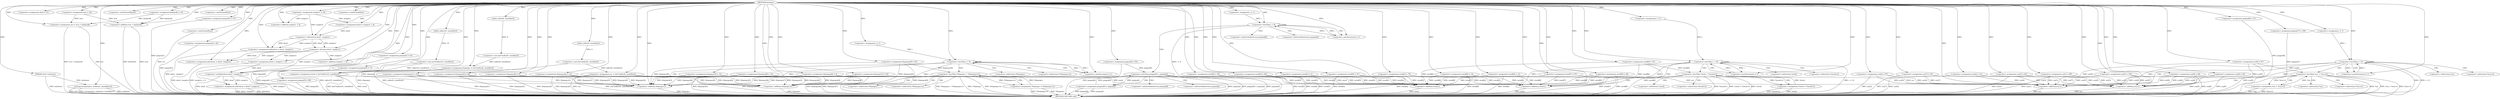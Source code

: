 digraph bzskaon {  
"5810724383218878791" [label = "(METHOD,bzskaon)" ]
"5810724383218879164" [label = "(METHOD_RETURN,void)" ]
"5810724383218878792" [label = "(PARAM,char* ecdmmev)" ]
"5810724383218878795" [label = "(<operator>.assignment,kmlimulk = 10)" ]
"5810724383218878800" [label = "(<operator>.assignment,ehud = 51)" ]
"5810724383218878804" [label = "(<operator>.assignment,tzcn = 26)" ]
"5810724383218878807" [label = "(strncpy,strncpy(qmu, ecdmmev, sizeof(qmu)))" ]
"5810724383218878810" [label = "(<operator>.sizeOf,sizeof(qmu))" ]
"5810724383218878815" [label = "(<operator>.assignment,tfspmqyu = (int*)calloc(9, sizeof(int)))" ]
"5810724383218878817" [label = "(<operator>.cast,(int*)calloc(9, sizeof(int)))" ]
"5810724383218878819" [label = "(calloc,calloc(9, sizeof(int)))" ]
"5810724383218878821" [label = "(<operator>.sizeOf,sizeof(int))" ]
"5810724383218878823" [label = "(<operator>.assignment,pingun[0] = 83)" ]
"5810724383218878829" [label = "(<operator>.assignment,pingun[1] = 47)" ]
"5810724383218878835" [label = "(<operator>.assignment,onngtrrv = 34)" ]
"5810724383218878840" [label = "(<operator>.assignment,tfspmqyu[0] = 45)" ]
"5810724383218878845" [label = "(<operator>.assignment,tfspmqyu[1] = 35)" ]
"5810724383218878850" [label = "(<operator>.assignment,scy = (int*)calloc(9, sizeof(int)))" ]
"5810724383218878852" [label = "(<operator>.cast,(int*)calloc(9, sizeof(int)))" ]
"5810724383218878854" [label = "(calloc,calloc(9, sizeof(int)))" ]
"5810724383218878856" [label = "(<operator>.sizeOf,sizeof(int))" ]
"5810724383218878858" [label = "(<operator>.assignment,scy[0] = 97)" ]
"5810724383218878863" [label = "(<operator>.assignment,owod = (int*)calloc(10, sizeof(int)))" ]
"5810724383218878865" [label = "(<operator>.cast,(int*)calloc(10, sizeof(int)))" ]
"5810724383218878867" [label = "(calloc,calloc(10, sizeof(int)))" ]
"5810724383218878869" [label = "(<operator>.sizeOf,sizeof(int))" ]
"5810724383218878871" [label = "(<operator>.assignment,scy[1] = 88)" ]
"5810724383218878876" [label = "(<operator>.assignment,scy[2] = 97)" ]
"5810724383218878881" [label = "(<operator>.assignment,uec = tzcn + kmlimulk)" ]
"5810724383218878883" [label = "(<operator>.addition,tzcn + kmlimulk)" ]
"5810724383218878886" [label = "(<operator>.assignment,ehud = onngtrrv + 6)" ]
"5810724383218878888" [label = "(<operator>.addition,onngtrrv + 6)" ]
"5810724383218878891" [label = "(<operator>.assignment,owod[0] = 25)" ]
"5810724383218878896" [label = "(<operator>.assignment,owod[1] = 5)" ]
"5810724383218878901" [label = "(<operator>.assignment,pingun[2] = 42)" ]
"5810724383218878906" [label = "(<operator>.assignment,aabtvkum = ehud - onngtrrv)" ]
"5810724383218878908" [label = "(<operator>.subtraction,ehud - onngtrrv)" ]
"5810724383218878911" [label = "(<operator>.assignment,owod[2] = 76)" ]
"5810724383218878916" [label = "(<operator>.assignment,owod[3] = 49)" ]
"5810724383218878921" [label = "(<operator>.assignment,tfspmqyu[2] = 22)" ]
"5810724383218878926" [label = "(<operator>.assignment,tfspmqyu[3] = 10)" ]
"5810724383218878931" [label = "(<operator>.assignment,owod[4] = 27)" ]
"5810724383218878936" [label = "(<operator>.assignment,pingun[3] = 43)" ]
"5810724383218878941" [label = "(<operator>.assignment,pingun[4] = 17)" ]
"5810724383218878946" [label = "(<operator>.assignment,tfspmqyu[4] = 9)" ]
"5810724383218878951" [label = "(<operator>.assignment,scy[3] = 60)" ]
"5810724383218878956" [label = "(<operator>.assignment,scy[4] = 10)" ]
"5810724383218878961" [label = "(<operator>.assignment,pingun[5] = 89)" ]
"5810724383218878966" [label = "(<operator>.assignment,tfspmqyu[5] = 69)" ]
"5810724383218878971" [label = "(<operator>.assignment,owod[5] = 59)" ]
"5810724383218878976" [label = "(<operator>.assignment,scy[5] = 100)" ]
"5810724383218878981" [label = "(<operator>.assignment,aabtvkum = ehud / onngtrrv)" ]
"5810724383218878983" [label = "(<operator>.division,ehud / onngtrrv)" ]
"5810724383218878986" [label = "(<operator>.assignment,pingun[6] = 47)" ]
"5810724383218878991" [label = "(<operator>.assignment,owod[6] = 12)" ]
"5810724383218878996" [label = "(<operator>.assignment,tfspmqyu[6] = 4)" ]
"5810724383218879001" [label = "(<operator>.assignment,owod[7] = 93)" ]
"5810724383218879006" [label = "(<operator>.assignment,ehud = onngtrrv + 6)" ]
"5810724383218879008" [label = "(<operator>.addition,onngtrrv + 6)" ]
"5810724383218879011" [label = "(<operator>.assignment,pingun[7] = 100)" ]
"5810724383218879018" [label = "(<operator>.assignment,i = 1)" ]
"5810724383218879021" [label = "(<operator>.lessThan,i < 8)" ]
"5810724383218879024" [label = "(<operator>.postIncrement,i++)" ]
"5810724383218879028" [label = "(<operator>.lessThan,pingun[0] < pingun[i])" ]
"5810724383218879036" [label = "(<operator>.assignment,pingun[0] = pingun[i])" ]
"5810724383218879043" [label = "(<operator>.assignment,scy[6] = 83)" ]
"5810724383218879048" [label = "(<operator>.assignment,tfspmqyu[7] = 64)" ]
"5810724383218879053" [label = "(<operator>.assignment,tfspmqyu[8] = 16)" ]
"5810724383218879058" [label = "(<operator>.assignment,owod[8] = 14)" ]
"5810724383218879063" [label = "(<operator>.assignment,scy[7] = 54)" ]
"5810724383218879068" [label = "(<operator>.assignment,scy[8] = 48)" ]
"5810724383218879075" [label = "(<operator>.assignment,i = 1)" ]
"5810724383218879078" [label = "(<operator>.lessThan,i < 9)" ]
"5810724383218879081" [label = "(<operator>.postIncrement,i++)" ]
"5810724383218879085" [label = "(<operator>.lessThan,*tfspmqyu < *(tfspmqyu+i))" ]
"5810724383218879089" [label = "(<operator>.addition,tfspmqyu+i)" ]
"5810724383218879093" [label = "(<operator>.assignment,*tfspmqyu = *(tfspmqyu+i))" ]
"5810724383218879097" [label = "(<operator>.addition,tfspmqyu+i)" ]
"5810724383218879100" [label = "(<operator>.assignment,aabtvkum = ehud * onngtrrv)" ]
"5810724383218879102" [label = "(<operator>.multiplication,ehud * onngtrrv)" ]
"5810724383218879105" [label = "(<operator>.assignment,owod[9] = 48)" ]
"5810724383218879112" [label = "(<operator>.assignment,i = 1)" ]
"5810724383218879115" [label = "(<operator>.lessThan,i < 10)" ]
"5810724383218879118" [label = "(<operator>.postIncrement,i++)" ]
"5810724383218879122" [label = "(<operator>.lessThan,*owod < *(owod+i))" ]
"5810724383218879126" [label = "(<operator>.addition,owod+i)" ]
"5810724383218879130" [label = "(<operator>.assignment,*owod = *(owod+i))" ]
"5810724383218879134" [label = "(<operator>.addition,owod+i)" ]
"5810724383218879139" [label = "(<operator>.assignment,i = 1)" ]
"5810724383218879142" [label = "(<operator>.lessThan,i < 9)" ]
"5810724383218879145" [label = "(<operator>.postIncrement,i++)" ]
"5810724383218879149" [label = "(<operator>.lessThan,*scy < *(scy+i))" ]
"5810724383218879153" [label = "(<operator>.addition,scy+i)" ]
"5810724383218879157" [label = "(<operator>.assignment,*scy = *(scy+i))" ]
"5810724383218879161" [label = "(<operator>.addition,scy+i)" ]
"5810724383218879029" [label = "(<operator>.indirectIndexAccess,pingun[0])" ]
"5810724383218879032" [label = "(<operator>.indirectIndexAccess,pingun[i])" ]
"5810724383218879037" [label = "(<operator>.indirectIndexAccess,pingun[0])" ]
"5810724383218879040" [label = "(<operator>.indirectIndexAccess,pingun[i])" ]
"5810724383218879086" [label = "(<operator>.indirection,*tfspmqyu)" ]
"5810724383218879088" [label = "(<operator>.indirection,*(tfspmqyu+i))" ]
"5810724383218879094" [label = "(<operator>.indirection,*tfspmqyu)" ]
"5810724383218879096" [label = "(<operator>.indirection,*(tfspmqyu+i))" ]
"5810724383218879123" [label = "(<operator>.indirection,*owod)" ]
"5810724383218879125" [label = "(<operator>.indirection,*(owod+i))" ]
"5810724383218879131" [label = "(<operator>.indirection,*owod)" ]
"5810724383218879133" [label = "(<operator>.indirection,*(owod+i))" ]
"5810724383218879150" [label = "(<operator>.indirection,*scy)" ]
"5810724383218879152" [label = "(<operator>.indirection,*(scy+i))" ]
"5810724383218879158" [label = "(<operator>.indirection,*scy)" ]
"5810724383218879160" [label = "(<operator>.indirection,*(scy+i))" ]
  "5810724383218878971" -> "5810724383218879164"  [ label = "DDG: owod[5]"] 
  "5810724383218879058" -> "5810724383218879164"  [ label = "DDG: owod[8]"] 
  "5810724383218878921" -> "5810724383218879164"  [ label = "DDG: tfspmqyu[2]"] 
  "5810724383218879085" -> "5810724383218879164"  [ label = "DDG: *tfspmqyu < *(tfspmqyu+i)"] 
  "5810724383218879134" -> "5810724383218879164"  [ label = "DDG: owod"] 
  "5810724383218878865" -> "5810724383218879164"  [ label = "DDG: calloc(10, sizeof(int))"] 
  "5810724383218878991" -> "5810724383218879164"  [ label = "DDG: owod[6]"] 
  "5810724383218878858" -> "5810724383218879164"  [ label = "DDG: scy[0]"] 
  "5810724383218879153" -> "5810724383218879164"  [ label = "DDG: scy"] 
  "5810724383218878956" -> "5810724383218879164"  [ label = "DDG: scy[4]"] 
  "5810724383218878823" -> "5810724383218879164"  [ label = "DDG: pingun[0]"] 
  "5810724383218879122" -> "5810724383218879164"  [ label = "DDG: *(owod+i)"] 
  "5810724383218879122" -> "5810724383218879164"  [ label = "DDG: *owod < *(owod+i)"] 
  "5810724383218878815" -> "5810724383218879164"  [ label = "DDG: tfspmqyu"] 
  "5810724383218878881" -> "5810724383218879164"  [ label = "DDG: tzcn + kmlimulk"] 
  "5810724383218878845" -> "5810724383218879164"  [ label = "DDG: tfspmqyu[1]"] 
  "5810724383218879085" -> "5810724383218879164"  [ label = "DDG: *tfspmqyu"] 
  "5810724383218879093" -> "5810724383218879164"  [ label = "DDG: *(tfspmqyu+i)"] 
  "5810724383218879100" -> "5810724383218879164"  [ label = "DDG: ehud * onngtrrv"] 
  "5810724383218878807" -> "5810724383218879164"  [ label = "DDG: strncpy(qmu, ecdmmev, sizeof(qmu))"] 
  "5810724383218878911" -> "5810724383218879164"  [ label = "DDG: owod[2]"] 
  "5810724383218879102" -> "5810724383218879164"  [ label = "DDG: onngtrrv"] 
  "5810724383218878896" -> "5810724383218879164"  [ label = "DDG: owod[1]"] 
  "5810724383218879149" -> "5810724383218879164"  [ label = "DDG: *scy"] 
  "5810724383218878906" -> "5810724383218879164"  [ label = "DDG: ehud - onngtrrv"] 
  "5810724383218879048" -> "5810724383218879164"  [ label = "DDG: tfspmqyu[7]"] 
  "5810724383218879161" -> "5810724383218879164"  [ label = "DDG: scy"] 
  "5810724383218879142" -> "5810724383218879164"  [ label = "DDG: i"] 
  "5810724383218878931" -> "5810724383218879164"  [ label = "DDG: owod[4]"] 
  "5810724383218878876" -> "5810724383218879164"  [ label = "DDG: scy[2]"] 
  "5810724383218878883" -> "5810724383218879164"  [ label = "DDG: kmlimulk"] 
  "5810724383218879089" -> "5810724383218879164"  [ label = "DDG: tfspmqyu"] 
  "5810724383218878829" -> "5810724383218879164"  [ label = "DDG: pingun[1]"] 
  "5810724383218878951" -> "5810724383218879164"  [ label = "DDG: scy[3]"] 
  "5810724383218879097" -> "5810724383218879164"  [ label = "DDG: tfspmqyu"] 
  "5810724383218878883" -> "5810724383218879164"  [ label = "DDG: tzcn"] 
  "5810724383218879122" -> "5810724383218879164"  [ label = "DDG: *owod"] 
  "5810724383218879043" -> "5810724383218879164"  [ label = "DDG: scy[6]"] 
  "5810724383218879011" -> "5810724383218879164"  [ label = "DDG: pingun[7]"] 
  "5810724383218879149" -> "5810724383218879164"  [ label = "DDG: *scy < *(scy+i)"] 
  "5810724383218879149" -> "5810724383218879164"  [ label = "DDG: *(scy+i)"] 
  "5810724383218878863" -> "5810724383218879164"  [ label = "DDG: (int*)calloc(10, sizeof(int))"] 
  "5810724383218878946" -> "5810724383218879164"  [ label = "DDG: tfspmqyu[4]"] 
  "5810724383218878850" -> "5810724383218879164"  [ label = "DDG: (int*)calloc(9, sizeof(int))"] 
  "5810724383218879130" -> "5810724383218879164"  [ label = "DDG: *owod"] 
  "5810724383218878926" -> "5810724383218879164"  [ label = "DDG: tfspmqyu[3]"] 
  "5810724383218878916" -> "5810724383218879164"  [ label = "DDG: owod[3]"] 
  "5810724383218878936" -> "5810724383218879164"  [ label = "DDG: pingun[3]"] 
  "5810724383218878807" -> "5810724383218879164"  [ label = "DDG: ecdmmev"] 
  "5810724383218879115" -> "5810724383218879164"  [ label = "DDG: i < 10"] 
  "5810724383218878871" -> "5810724383218879164"  [ label = "DDG: scy[1]"] 
  "5810724383218879085" -> "5810724383218879164"  [ label = "DDG: *(tfspmqyu+i)"] 
  "5810724383218878986" -> "5810724383218879164"  [ label = "DDG: pingun[6]"] 
  "5810724383218878941" -> "5810724383218879164"  [ label = "DDG: pingun[4]"] 
  "5810724383218878807" -> "5810724383218879164"  [ label = "DDG: qmu"] 
  "5810724383218878792" -> "5810724383218879164"  [ label = "DDG: ecdmmev"] 
  "5810724383218878961" -> "5810724383218879164"  [ label = "DDG: pingun[5]"] 
  "5810724383218879063" -> "5810724383218879164"  [ label = "DDG: scy[7]"] 
  "5810724383218879068" -> "5810724383218879164"  [ label = "DDG: scy[8]"] 
  "5810724383218878840" -> "5810724383218879164"  [ label = "DDG: tfspmqyu[0]"] 
  "5810724383218879102" -> "5810724383218879164"  [ label = "DDG: ehud"] 
  "5810724383218879105" -> "5810724383218879164"  [ label = "DDG: owod[9]"] 
  "5810724383218879028" -> "5810724383218879164"  [ label = "DDG: pingun[i]"] 
  "5810724383218878863" -> "5810724383218879164"  [ label = "DDG: owod"] 
  "5810724383218879100" -> "5810724383218879164"  [ label = "DDG: aabtvkum"] 
  "5810724383218878996" -> "5810724383218879164"  [ label = "DDG: tfspmqyu[6]"] 
  "5810724383218879130" -> "5810724383218879164"  [ label = "DDG: *(owod+i)"] 
  "5810724383218878869" -> "5810724383218879164"  [ label = "DDG: int"] 
  "5810724383218879036" -> "5810724383218879164"  [ label = "DDG: pingun[0]"] 
  "5810724383218878966" -> "5810724383218879164"  [ label = "DDG: tfspmqyu[5]"] 
  "5810724383218879053" -> "5810724383218879164"  [ label = "DDG: tfspmqyu[8]"] 
  "5810724383218878976" -> "5810724383218879164"  [ label = "DDG: scy[5]"] 
  "5810724383218878850" -> "5810724383218879164"  [ label = "DDG: scy"] 
  "5810724383218878901" -> "5810724383218879164"  [ label = "DDG: pingun[2]"] 
  "5810724383218878852" -> "5810724383218879164"  [ label = "DDG: calloc(9, sizeof(int))"] 
  "5810724383218878981" -> "5810724383218879164"  [ label = "DDG: ehud / onngtrrv"] 
  "5810724383218879036" -> "5810724383218879164"  [ label = "DDG: pingun[i]"] 
  "5810724383218879006" -> "5810724383218879164"  [ label = "DDG: onngtrrv + 6"] 
  "5810724383218879028" -> "5810724383218879164"  [ label = "DDG: pingun[0] < pingun[i]"] 
  "5810724383218879028" -> "5810724383218879164"  [ label = "DDG: pingun[0]"] 
  "5810724383218879001" -> "5810724383218879164"  [ label = "DDG: owod[7]"] 
  "5810724383218879093" -> "5810724383218879164"  [ label = "DDG: *tfspmqyu"] 
  "5810724383218879126" -> "5810724383218879164"  [ label = "DDG: owod"] 
  "5810724383218879157" -> "5810724383218879164"  [ label = "DDG: *(scy+i)"] 
  "5810724383218879021" -> "5810724383218879164"  [ label = "DDG: i < 8"] 
  "5810724383218878891" -> "5810724383218879164"  [ label = "DDG: owod[0]"] 
  "5810724383218879142" -> "5810724383218879164"  [ label = "DDG: i < 9"] 
  "5810724383218878881" -> "5810724383218879164"  [ label = "DDG: uec"] 
  "5810724383218879157" -> "5810724383218879164"  [ label = "DDG: *scy"] 
  "5810724383218878791" -> "5810724383218878792"  [ label = "DDG: "] 
  "5810724383218878791" -> "5810724383218878795"  [ label = "DDG: "] 
  "5810724383218878791" -> "5810724383218878800"  [ label = "DDG: "] 
  "5810724383218878791" -> "5810724383218878804"  [ label = "DDG: "] 
  "5810724383218878791" -> "5810724383218878807"  [ label = "DDG: "] 
  "5810724383218878792" -> "5810724383218878807"  [ label = "DDG: ecdmmev"] 
  "5810724383218878791" -> "5810724383218878810"  [ label = "DDG: "] 
  "5810724383218878817" -> "5810724383218878815"  [ label = "DDG: calloc(9, sizeof(int))"] 
  "5810724383218878791" -> "5810724383218878815"  [ label = "DDG: "] 
  "5810724383218878819" -> "5810724383218878817"  [ label = "DDG: 9"] 
  "5810724383218878791" -> "5810724383218878819"  [ label = "DDG: "] 
  "5810724383218878791" -> "5810724383218878821"  [ label = "DDG: "] 
  "5810724383218878791" -> "5810724383218878823"  [ label = "DDG: "] 
  "5810724383218878791" -> "5810724383218878829"  [ label = "DDG: "] 
  "5810724383218878791" -> "5810724383218878835"  [ label = "DDG: "] 
  "5810724383218878791" -> "5810724383218878840"  [ label = "DDG: "] 
  "5810724383218878791" -> "5810724383218878845"  [ label = "DDG: "] 
  "5810724383218878852" -> "5810724383218878850"  [ label = "DDG: calloc(9, sizeof(int))"] 
  "5810724383218878791" -> "5810724383218878850"  [ label = "DDG: "] 
  "5810724383218878854" -> "5810724383218878852"  [ label = "DDG: 9"] 
  "5810724383218878791" -> "5810724383218878854"  [ label = "DDG: "] 
  "5810724383218878791" -> "5810724383218878856"  [ label = "DDG: "] 
  "5810724383218878791" -> "5810724383218878858"  [ label = "DDG: "] 
  "5810724383218878865" -> "5810724383218878863"  [ label = "DDG: calloc(10, sizeof(int))"] 
  "5810724383218878791" -> "5810724383218878863"  [ label = "DDG: "] 
  "5810724383218878867" -> "5810724383218878865"  [ label = "DDG: 10"] 
  "5810724383218878791" -> "5810724383218878867"  [ label = "DDG: "] 
  "5810724383218878791" -> "5810724383218878869"  [ label = "DDG: "] 
  "5810724383218878791" -> "5810724383218878871"  [ label = "DDG: "] 
  "5810724383218878791" -> "5810724383218878876"  [ label = "DDG: "] 
  "5810724383218878804" -> "5810724383218878881"  [ label = "DDG: tzcn"] 
  "5810724383218878791" -> "5810724383218878881"  [ label = "DDG: "] 
  "5810724383218878795" -> "5810724383218878881"  [ label = "DDG: kmlimulk"] 
  "5810724383218878804" -> "5810724383218878883"  [ label = "DDG: tzcn"] 
  "5810724383218878791" -> "5810724383218878883"  [ label = "DDG: "] 
  "5810724383218878795" -> "5810724383218878883"  [ label = "DDG: kmlimulk"] 
  "5810724383218878835" -> "5810724383218878886"  [ label = "DDG: onngtrrv"] 
  "5810724383218878791" -> "5810724383218878886"  [ label = "DDG: "] 
  "5810724383218878835" -> "5810724383218878888"  [ label = "DDG: onngtrrv"] 
  "5810724383218878791" -> "5810724383218878888"  [ label = "DDG: "] 
  "5810724383218878791" -> "5810724383218878891"  [ label = "DDG: "] 
  "5810724383218878791" -> "5810724383218878896"  [ label = "DDG: "] 
  "5810724383218878791" -> "5810724383218878901"  [ label = "DDG: "] 
  "5810724383218878908" -> "5810724383218878906"  [ label = "DDG: ehud"] 
  "5810724383218878908" -> "5810724383218878906"  [ label = "DDG: onngtrrv"] 
  "5810724383218878791" -> "5810724383218878906"  [ label = "DDG: "] 
  "5810724383218878886" -> "5810724383218878908"  [ label = "DDG: ehud"] 
  "5810724383218878791" -> "5810724383218878908"  [ label = "DDG: "] 
  "5810724383218878835" -> "5810724383218878908"  [ label = "DDG: onngtrrv"] 
  "5810724383218878791" -> "5810724383218878911"  [ label = "DDG: "] 
  "5810724383218878791" -> "5810724383218878916"  [ label = "DDG: "] 
  "5810724383218878791" -> "5810724383218878921"  [ label = "DDG: "] 
  "5810724383218878791" -> "5810724383218878926"  [ label = "DDG: "] 
  "5810724383218878791" -> "5810724383218878931"  [ label = "DDG: "] 
  "5810724383218878791" -> "5810724383218878936"  [ label = "DDG: "] 
  "5810724383218878791" -> "5810724383218878941"  [ label = "DDG: "] 
  "5810724383218878791" -> "5810724383218878946"  [ label = "DDG: "] 
  "5810724383218878791" -> "5810724383218878951"  [ label = "DDG: "] 
  "5810724383218878791" -> "5810724383218878956"  [ label = "DDG: "] 
  "5810724383218878791" -> "5810724383218878961"  [ label = "DDG: "] 
  "5810724383218878791" -> "5810724383218878966"  [ label = "DDG: "] 
  "5810724383218878791" -> "5810724383218878971"  [ label = "DDG: "] 
  "5810724383218878791" -> "5810724383218878976"  [ label = "DDG: "] 
  "5810724383218878983" -> "5810724383218878981"  [ label = "DDG: ehud"] 
  "5810724383218878983" -> "5810724383218878981"  [ label = "DDG: onngtrrv"] 
  "5810724383218878791" -> "5810724383218878981"  [ label = "DDG: "] 
  "5810724383218878908" -> "5810724383218878983"  [ label = "DDG: ehud"] 
  "5810724383218878791" -> "5810724383218878983"  [ label = "DDG: "] 
  "5810724383218878908" -> "5810724383218878983"  [ label = "DDG: onngtrrv"] 
  "5810724383218878791" -> "5810724383218878986"  [ label = "DDG: "] 
  "5810724383218878791" -> "5810724383218878991"  [ label = "DDG: "] 
  "5810724383218878791" -> "5810724383218878996"  [ label = "DDG: "] 
  "5810724383218878791" -> "5810724383218879001"  [ label = "DDG: "] 
  "5810724383218878983" -> "5810724383218879006"  [ label = "DDG: onngtrrv"] 
  "5810724383218878791" -> "5810724383218879006"  [ label = "DDG: "] 
  "5810724383218878983" -> "5810724383218879008"  [ label = "DDG: onngtrrv"] 
  "5810724383218878791" -> "5810724383218879008"  [ label = "DDG: "] 
  "5810724383218878791" -> "5810724383218879011"  [ label = "DDG: "] 
  "5810724383218878791" -> "5810724383218879018"  [ label = "DDG: "] 
  "5810724383218879018" -> "5810724383218879021"  [ label = "DDG: i"] 
  "5810724383218879024" -> "5810724383218879021"  [ label = "DDG: i"] 
  "5810724383218878791" -> "5810724383218879021"  [ label = "DDG: "] 
  "5810724383218879021" -> "5810724383218879024"  [ label = "DDG: i"] 
  "5810724383218878791" -> "5810724383218879024"  [ label = "DDG: "] 
  "5810724383218878823" -> "5810724383218879028"  [ label = "DDG: pingun[0]"] 
  "5810724383218879036" -> "5810724383218879028"  [ label = "DDG: pingun[0]"] 
  "5810724383218879028" -> "5810724383218879036"  [ label = "DDG: pingun[i]"] 
  "5810724383218878791" -> "5810724383218879043"  [ label = "DDG: "] 
  "5810724383218878791" -> "5810724383218879048"  [ label = "DDG: "] 
  "5810724383218878791" -> "5810724383218879053"  [ label = "DDG: "] 
  "5810724383218878791" -> "5810724383218879058"  [ label = "DDG: "] 
  "5810724383218878791" -> "5810724383218879063"  [ label = "DDG: "] 
  "5810724383218878791" -> "5810724383218879068"  [ label = "DDG: "] 
  "5810724383218878791" -> "5810724383218879075"  [ label = "DDG: "] 
  "5810724383218879081" -> "5810724383218879078"  [ label = "DDG: i"] 
  "5810724383218879075" -> "5810724383218879078"  [ label = "DDG: i"] 
  "5810724383218878791" -> "5810724383218879078"  [ label = "DDG: "] 
  "5810724383218878791" -> "5810724383218879081"  [ label = "DDG: "] 
  "5810724383218879078" -> "5810724383218879081"  [ label = "DDG: i"] 
  "5810724383218878840" -> "5810724383218879085"  [ label = "DDG: tfspmqyu[0]"] 
  "5810724383218879093" -> "5810724383218879085"  [ label = "DDG: *tfspmqyu"] 
  "5810724383218878921" -> "5810724383218879089"  [ label = "DDG: tfspmqyu[2]"] 
  "5810724383218878815" -> "5810724383218879089"  [ label = "DDG: tfspmqyu"] 
  "5810724383218878845" -> "5810724383218879089"  [ label = "DDG: tfspmqyu[1]"] 
  "5810724383218879048" -> "5810724383218879089"  [ label = "DDG: tfspmqyu[7]"] 
  "5810724383218878946" -> "5810724383218879089"  [ label = "DDG: tfspmqyu[4]"] 
  "5810724383218878926" -> "5810724383218879089"  [ label = "DDG: tfspmqyu[3]"] 
  "5810724383218878840" -> "5810724383218879089"  [ label = "DDG: tfspmqyu[0]"] 
  "5810724383218878996" -> "5810724383218879089"  [ label = "DDG: tfspmqyu[6]"] 
  "5810724383218878966" -> "5810724383218879089"  [ label = "DDG: tfspmqyu[5]"] 
  "5810724383218879053" -> "5810724383218879089"  [ label = "DDG: tfspmqyu[8]"] 
  "5810724383218878791" -> "5810724383218879089"  [ label = "DDG: "] 
  "5810724383218879078" -> "5810724383218879089"  [ label = "DDG: i"] 
  "5810724383218879085" -> "5810724383218879093"  [ label = "DDG: *(tfspmqyu+i)"] 
  "5810724383218878921" -> "5810724383218879097"  [ label = "DDG: tfspmqyu[2]"] 
  "5810724383218878845" -> "5810724383218879097"  [ label = "DDG: tfspmqyu[1]"] 
  "5810724383218879048" -> "5810724383218879097"  [ label = "DDG: tfspmqyu[7]"] 
  "5810724383218878946" -> "5810724383218879097"  [ label = "DDG: tfspmqyu[4]"] 
  "5810724383218878926" -> "5810724383218879097"  [ label = "DDG: tfspmqyu[3]"] 
  "5810724383218878840" -> "5810724383218879097"  [ label = "DDG: tfspmqyu[0]"] 
  "5810724383218878996" -> "5810724383218879097"  [ label = "DDG: tfspmqyu[6]"] 
  "5810724383218878966" -> "5810724383218879097"  [ label = "DDG: tfspmqyu[5]"] 
  "5810724383218879053" -> "5810724383218879097"  [ label = "DDG: tfspmqyu[8]"] 
  "5810724383218878791" -> "5810724383218879097"  [ label = "DDG: "] 
  "5810724383218879078" -> "5810724383218879097"  [ label = "DDG: i"] 
  "5810724383218879102" -> "5810724383218879100"  [ label = "DDG: ehud"] 
  "5810724383218879102" -> "5810724383218879100"  [ label = "DDG: onngtrrv"] 
  "5810724383218878791" -> "5810724383218879100"  [ label = "DDG: "] 
  "5810724383218879006" -> "5810724383218879102"  [ label = "DDG: ehud"] 
  "5810724383218878791" -> "5810724383218879102"  [ label = "DDG: "] 
  "5810724383218878983" -> "5810724383218879102"  [ label = "DDG: onngtrrv"] 
  "5810724383218878791" -> "5810724383218879105"  [ label = "DDG: "] 
  "5810724383218878791" -> "5810724383218879112"  [ label = "DDG: "] 
  "5810724383218879112" -> "5810724383218879115"  [ label = "DDG: i"] 
  "5810724383218879118" -> "5810724383218879115"  [ label = "DDG: i"] 
  "5810724383218878791" -> "5810724383218879115"  [ label = "DDG: "] 
  "5810724383218878791" -> "5810724383218879118"  [ label = "DDG: "] 
  "5810724383218879115" -> "5810724383218879118"  [ label = "DDG: i"] 
  "5810724383218879130" -> "5810724383218879122"  [ label = "DDG: *owod"] 
  "5810724383218878891" -> "5810724383218879122"  [ label = "DDG: owod[0]"] 
  "5810724383218878991" -> "5810724383218879126"  [ label = "DDG: owod[6]"] 
  "5810724383218878911" -> "5810724383218879126"  [ label = "DDG: owod[2]"] 
  "5810724383218878896" -> "5810724383218879126"  [ label = "DDG: owod[1]"] 
  "5810724383218878931" -> "5810724383218879126"  [ label = "DDG: owod[4]"] 
  "5810724383218878916" -> "5810724383218879126"  [ label = "DDG: owod[3]"] 
  "5810724383218879105" -> "5810724383218879126"  [ label = "DDG: owod[9]"] 
  "5810724383218878971" -> "5810724383218879126"  [ label = "DDG: owod[5]"] 
  "5810724383218878863" -> "5810724383218879126"  [ label = "DDG: owod"] 
  "5810724383218878891" -> "5810724383218879126"  [ label = "DDG: owod[0]"] 
  "5810724383218879058" -> "5810724383218879126"  [ label = "DDG: owod[8]"] 
  "5810724383218879001" -> "5810724383218879126"  [ label = "DDG: owod[7]"] 
  "5810724383218878791" -> "5810724383218879126"  [ label = "DDG: "] 
  "5810724383218879115" -> "5810724383218879126"  [ label = "DDG: i"] 
  "5810724383218879122" -> "5810724383218879130"  [ label = "DDG: *(owod+i)"] 
  "5810724383218879058" -> "5810724383218879134"  [ label = "DDG: owod[8]"] 
  "5810724383218878991" -> "5810724383218879134"  [ label = "DDG: owod[6]"] 
  "5810724383218878911" -> "5810724383218879134"  [ label = "DDG: owod[2]"] 
  "5810724383218878896" -> "5810724383218879134"  [ label = "DDG: owod[1]"] 
  "5810724383218878931" -> "5810724383218879134"  [ label = "DDG: owod[4]"] 
  "5810724383218878916" -> "5810724383218879134"  [ label = "DDG: owod[3]"] 
  "5810724383218879105" -> "5810724383218879134"  [ label = "DDG: owod[9]"] 
  "5810724383218878971" -> "5810724383218879134"  [ label = "DDG: owod[5]"] 
  "5810724383218878891" -> "5810724383218879134"  [ label = "DDG: owod[0]"] 
  "5810724383218879001" -> "5810724383218879134"  [ label = "DDG: owod[7]"] 
  "5810724383218878791" -> "5810724383218879134"  [ label = "DDG: "] 
  "5810724383218878863" -> "5810724383218879134"  [ label = "DDG: owod"] 
  "5810724383218879115" -> "5810724383218879134"  [ label = "DDG: i"] 
  "5810724383218878791" -> "5810724383218879139"  [ label = "DDG: "] 
  "5810724383218879145" -> "5810724383218879142"  [ label = "DDG: i"] 
  "5810724383218879139" -> "5810724383218879142"  [ label = "DDG: i"] 
  "5810724383218878791" -> "5810724383218879142"  [ label = "DDG: "] 
  "5810724383218878791" -> "5810724383218879145"  [ label = "DDG: "] 
  "5810724383218879142" -> "5810724383218879145"  [ label = "DDG: i"] 
  "5810724383218878858" -> "5810724383218879149"  [ label = "DDG: scy[0]"] 
  "5810724383218879157" -> "5810724383218879149"  [ label = "DDG: *scy"] 
  "5810724383218878876" -> "5810724383218879153"  [ label = "DDG: scy[2]"] 
  "5810724383218878871" -> "5810724383218879153"  [ label = "DDG: scy[1]"] 
  "5810724383218878858" -> "5810724383218879153"  [ label = "DDG: scy[0]"] 
  "5810724383218878956" -> "5810724383218879153"  [ label = "DDG: scy[4]"] 
  "5810724383218878951" -> "5810724383218879153"  [ label = "DDG: scy[3]"] 
  "5810724383218879043" -> "5810724383218879153"  [ label = "DDG: scy[6]"] 
  "5810724383218879063" -> "5810724383218879153"  [ label = "DDG: scy[7]"] 
  "5810724383218879068" -> "5810724383218879153"  [ label = "DDG: scy[8]"] 
  "5810724383218878976" -> "5810724383218879153"  [ label = "DDG: scy[5]"] 
  "5810724383218878850" -> "5810724383218879153"  [ label = "DDG: scy"] 
  "5810724383218878791" -> "5810724383218879153"  [ label = "DDG: "] 
  "5810724383218879142" -> "5810724383218879153"  [ label = "DDG: i"] 
  "5810724383218879149" -> "5810724383218879157"  [ label = "DDG: *(scy+i)"] 
  "5810724383218878876" -> "5810724383218879161"  [ label = "DDG: scy[2]"] 
  "5810724383218878871" -> "5810724383218879161"  [ label = "DDG: scy[1]"] 
  "5810724383218878976" -> "5810724383218879161"  [ label = "DDG: scy[5]"] 
  "5810724383218878858" -> "5810724383218879161"  [ label = "DDG: scy[0]"] 
  "5810724383218878956" -> "5810724383218879161"  [ label = "DDG: scy[4]"] 
  "5810724383218878951" -> "5810724383218879161"  [ label = "DDG: scy[3]"] 
  "5810724383218879043" -> "5810724383218879161"  [ label = "DDG: scy[6]"] 
  "5810724383218879063" -> "5810724383218879161"  [ label = "DDG: scy[7]"] 
  "5810724383218879068" -> "5810724383218879161"  [ label = "DDG: scy[8]"] 
  "5810724383218878791" -> "5810724383218879161"  [ label = "DDG: "] 
  "5810724383218878850" -> "5810724383218879161"  [ label = "DDG: scy"] 
  "5810724383218879142" -> "5810724383218879161"  [ label = "DDG: i"] 
  "5810724383218879021" -> "5810724383218879032"  [ label = "CDG: "] 
  "5810724383218879021" -> "5810724383218879028"  [ label = "CDG: "] 
  "5810724383218879021" -> "5810724383218879029"  [ label = "CDG: "] 
  "5810724383218879021" -> "5810724383218879024"  [ label = "CDG: "] 
  "5810724383218879021" -> "5810724383218879021"  [ label = "CDG: "] 
  "5810724383218879028" -> "5810724383218879036"  [ label = "CDG: "] 
  "5810724383218879028" -> "5810724383218879037"  [ label = "CDG: "] 
  "5810724383218879028" -> "5810724383218879040"  [ label = "CDG: "] 
  "5810724383218879078" -> "5810724383218879088"  [ label = "CDG: "] 
  "5810724383218879078" -> "5810724383218879089"  [ label = "CDG: "] 
  "5810724383218879078" -> "5810724383218879085"  [ label = "CDG: "] 
  "5810724383218879078" -> "5810724383218879086"  [ label = "CDG: "] 
  "5810724383218879078" -> "5810724383218879081"  [ label = "CDG: "] 
  "5810724383218879078" -> "5810724383218879078"  [ label = "CDG: "] 
  "5810724383218879085" -> "5810724383218879096"  [ label = "CDG: "] 
  "5810724383218879085" -> "5810724383218879097"  [ label = "CDG: "] 
  "5810724383218879085" -> "5810724383218879093"  [ label = "CDG: "] 
  "5810724383218879085" -> "5810724383218879094"  [ label = "CDG: "] 
  "5810724383218879115" -> "5810724383218879122"  [ label = "CDG: "] 
  "5810724383218879115" -> "5810724383218879125"  [ label = "CDG: "] 
  "5810724383218879115" -> "5810724383218879123"  [ label = "CDG: "] 
  "5810724383218879115" -> "5810724383218879126"  [ label = "CDG: "] 
  "5810724383218879115" -> "5810724383218879115"  [ label = "CDG: "] 
  "5810724383218879115" -> "5810724383218879118"  [ label = "CDG: "] 
  "5810724383218879122" -> "5810724383218879133"  [ label = "CDG: "] 
  "5810724383218879122" -> "5810724383218879131"  [ label = "CDG: "] 
  "5810724383218879122" -> "5810724383218879134"  [ label = "CDG: "] 
  "5810724383218879122" -> "5810724383218879130"  [ label = "CDG: "] 
  "5810724383218879142" -> "5810724383218879152"  [ label = "CDG: "] 
  "5810724383218879142" -> "5810724383218879153"  [ label = "CDG: "] 
  "5810724383218879142" -> "5810724383218879149"  [ label = "CDG: "] 
  "5810724383218879142" -> "5810724383218879150"  [ label = "CDG: "] 
  "5810724383218879142" -> "5810724383218879145"  [ label = "CDG: "] 
  "5810724383218879142" -> "5810724383218879142"  [ label = "CDG: "] 
  "5810724383218879149" -> "5810724383218879160"  [ label = "CDG: "] 
  "5810724383218879149" -> "5810724383218879161"  [ label = "CDG: "] 
  "5810724383218879149" -> "5810724383218879157"  [ label = "CDG: "] 
  "5810724383218879149" -> "5810724383218879158"  [ label = "CDG: "] 
}
